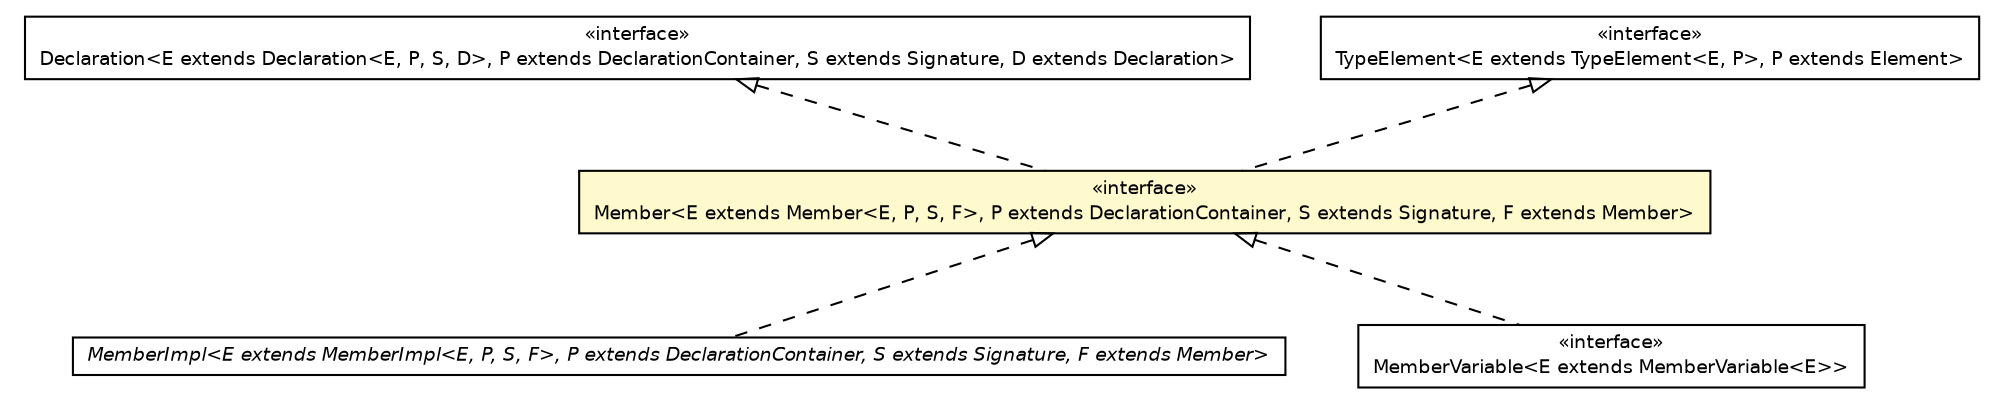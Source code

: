 #!/usr/local/bin/dot
#
# Class diagram 
# Generated by UMLGraph version 5.2 (http://www.umlgraph.org/)
#

digraph G {
	edge [fontname="Helvetica",fontsize=10,labelfontname="Helvetica",labelfontsize=10];
	node [fontname="Helvetica",fontsize=10,shape=plaintext];
	nodesep=0.25;
	ranksep=0.5;
	// chameleon.core.declaration.Declaration<E extends chameleon.core.declaration.Declaration<E, P, S, D>, P extends chameleon.core.declaration.DeclarationContainer, S extends chameleon.core.declaration.Signature, D extends chameleon.core.declaration.Declaration>
	c12373 [label=<<table title="chameleon.core.declaration.Declaration" border="0" cellborder="1" cellspacing="0" cellpadding="2" port="p" href="../declaration/Declaration.html">
		<tr><td><table border="0" cellspacing="0" cellpadding="1">
<tr><td align="center" balign="center"> &#171;interface&#187; </td></tr>
<tr><td align="center" balign="center"> Declaration&lt;E extends Declaration&lt;E, P, S, D&gt;, P extends DeclarationContainer, S extends Signature, D extends Declaration&gt; </td></tr>
		</table></td></tr>
		</table>>, fontname="Helvetica", fontcolor="black", fontsize=9.0];
	// chameleon.core.member.MemberImpl<E extends chameleon.core.member.MemberImpl<E, P, S, F>, P extends chameleon.core.declaration.DeclarationContainer, S extends chameleon.core.declaration.Signature, F extends chameleon.core.member.Member>
	c12409 [label=<<table title="chameleon.core.member.MemberImpl" border="0" cellborder="1" cellspacing="0" cellpadding="2" port="p" href="./MemberImpl.html">
		<tr><td><table border="0" cellspacing="0" cellpadding="1">
<tr><td align="center" balign="center"><font face="Helvetica-Oblique"> MemberImpl&lt;E extends MemberImpl&lt;E, P, S, F&gt;, P extends DeclarationContainer, S extends Signature, F extends Member&gt; </font></td></tr>
		</table></td></tr>
		</table>>, fontname="Helvetica", fontcolor="black", fontsize=9.0];
	// chameleon.core.member.Member<E extends chameleon.core.member.Member<E, P, S, F>, P extends chameleon.core.declaration.DeclarationContainer, S extends chameleon.core.declaration.Signature, F extends chameleon.core.member.Member>
	c12410 [label=<<table title="chameleon.core.member.Member" border="0" cellborder="1" cellspacing="0" cellpadding="2" port="p" bgcolor="lemonChiffon" href="./Member.html">
		<tr><td><table border="0" cellspacing="0" cellpadding="1">
<tr><td align="center" balign="center"> &#171;interface&#187; </td></tr>
<tr><td align="center" balign="center"> Member&lt;E extends Member&lt;E, P, S, F&gt;, P extends DeclarationContainer, S extends Signature, F extends Member&gt; </td></tr>
		</table></td></tr>
		</table>>, fontname="Helvetica", fontcolor="black", fontsize=9.0];
	// chameleon.core.type.TypeElement<E extends chameleon.core.type.TypeElement<E, P>, P extends chameleon.core.element.Element>
	c12486 [label=<<table title="chameleon.core.type.TypeElement" border="0" cellborder="1" cellspacing="0" cellpadding="2" port="p" href="../type/TypeElement.html">
		<tr><td><table border="0" cellspacing="0" cellpadding="1">
<tr><td align="center" balign="center"> &#171;interface&#187; </td></tr>
<tr><td align="center" balign="center"> TypeElement&lt;E extends TypeElement&lt;E, P&gt;, P extends Element&gt; </td></tr>
		</table></td></tr>
		</table>>, fontname="Helvetica", fontcolor="black", fontsize=9.0];
	// chameleon.core.variable.MemberVariable<E extends chameleon.core.variable.MemberVariable<E>>
	c12525 [label=<<table title="chameleon.core.variable.MemberVariable" border="0" cellborder="1" cellspacing="0" cellpadding="2" port="p" href="../variable/MemberVariable.html">
		<tr><td><table border="0" cellspacing="0" cellpadding="1">
<tr><td align="center" balign="center"> &#171;interface&#187; </td></tr>
<tr><td align="center" balign="center"> MemberVariable&lt;E extends MemberVariable&lt;E&gt;&gt; </td></tr>
		</table></td></tr>
		</table>>, fontname="Helvetica", fontcolor="black", fontsize=9.0];
	//chameleon.core.member.MemberImpl<E extends chameleon.core.member.MemberImpl<E, P, S, F>, P extends chameleon.core.declaration.DeclarationContainer, S extends chameleon.core.declaration.Signature, F extends chameleon.core.member.Member> implements chameleon.core.member.Member<E extends chameleon.core.member.Member<E, P, S, F>, P extends chameleon.core.declaration.DeclarationContainer, S extends chameleon.core.declaration.Signature, F extends chameleon.core.member.Member>
	c12410:p -> c12409:p [dir=back,arrowtail=empty,style=dashed];
	//chameleon.core.member.Member<E extends chameleon.core.member.Member<E, P, S, F>, P extends chameleon.core.declaration.DeclarationContainer, S extends chameleon.core.declaration.Signature, F extends chameleon.core.member.Member> implements chameleon.core.type.TypeElement<E extends chameleon.core.type.TypeElement<E, P>, P extends chameleon.core.element.Element>
	c12486:p -> c12410:p [dir=back,arrowtail=empty,style=dashed];
	//chameleon.core.member.Member<E extends chameleon.core.member.Member<E, P, S, F>, P extends chameleon.core.declaration.DeclarationContainer, S extends chameleon.core.declaration.Signature, F extends chameleon.core.member.Member> implements chameleon.core.declaration.Declaration<E extends chameleon.core.declaration.Declaration<E, P, S, D>, P extends chameleon.core.declaration.DeclarationContainer, S extends chameleon.core.declaration.Signature, D extends chameleon.core.declaration.Declaration>
	c12373:p -> c12410:p [dir=back,arrowtail=empty,style=dashed];
	//chameleon.core.variable.MemberVariable<E extends chameleon.core.variable.MemberVariable<E>> implements chameleon.core.member.Member<E extends chameleon.core.member.Member<E, P, S, F>, P extends chameleon.core.declaration.DeclarationContainer, S extends chameleon.core.declaration.Signature, F extends chameleon.core.member.Member>
	c12410:p -> c12525:p [dir=back,arrowtail=empty,style=dashed];
}

